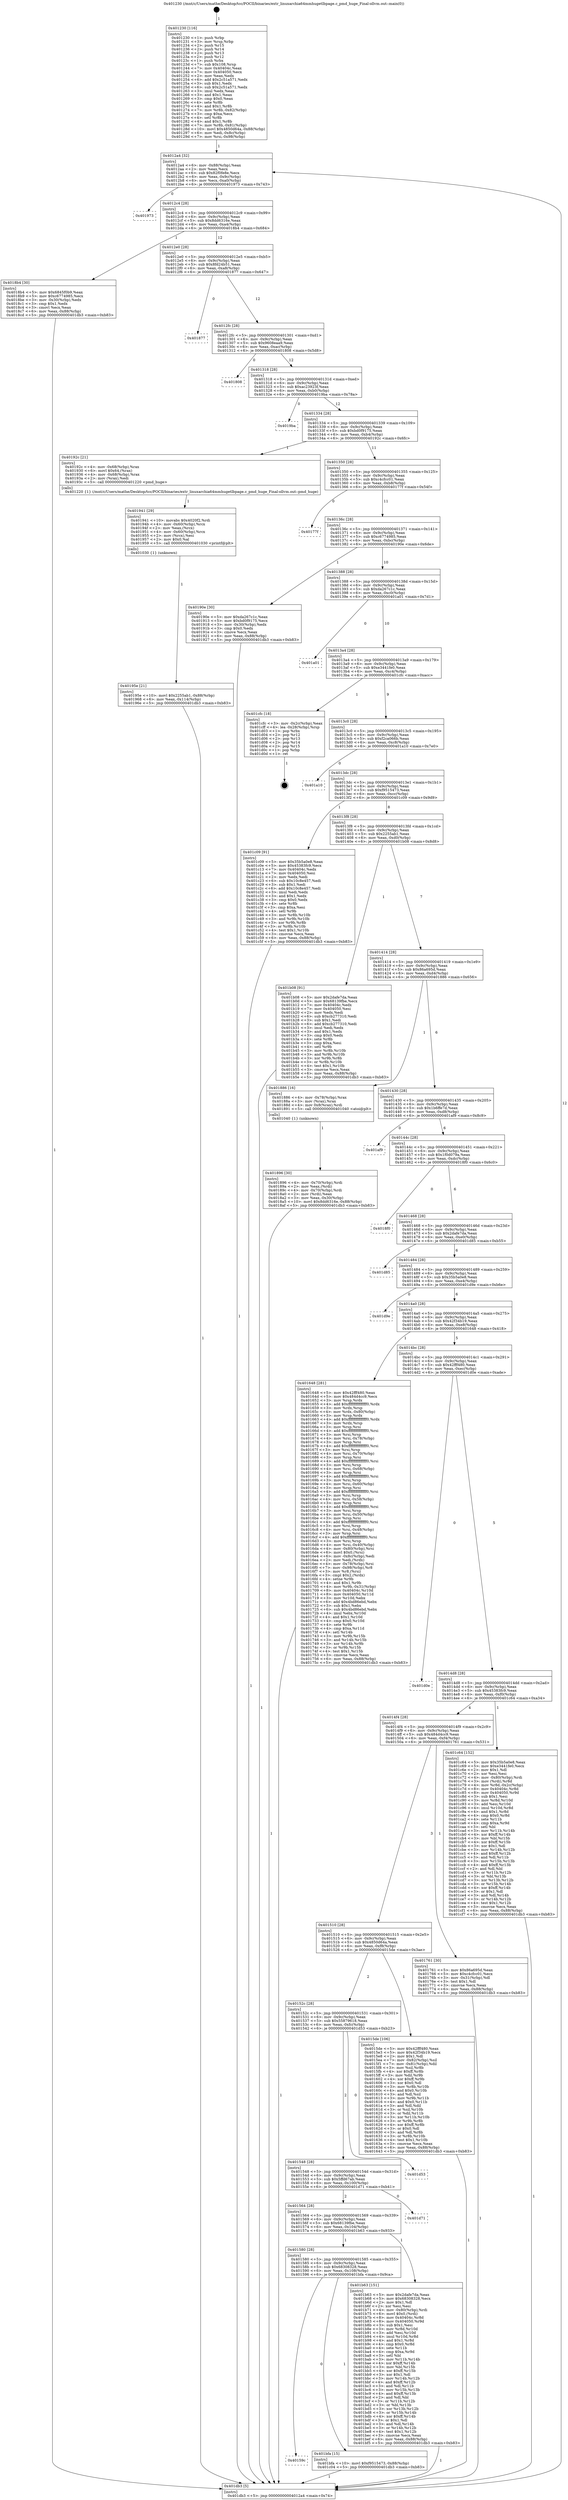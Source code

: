 digraph "0x401230" {
  label = "0x401230 (/mnt/c/Users/mathe/Desktop/tcc/POCII/binaries/extr_linuxarchia64mmhugetlbpage.c_pmd_huge_Final-ollvm.out::main(0))"
  labelloc = "t"
  node[shape=record]

  Entry [label="",width=0.3,height=0.3,shape=circle,fillcolor=black,style=filled]
  "0x4012a4" [label="{
     0x4012a4 [32]\l
     | [instrs]\l
     &nbsp;&nbsp;0x4012a4 \<+6\>: mov -0x88(%rbp),%eax\l
     &nbsp;&nbsp;0x4012aa \<+2\>: mov %eax,%ecx\l
     &nbsp;&nbsp;0x4012ac \<+6\>: sub $0x82f0fe8e,%ecx\l
     &nbsp;&nbsp;0x4012b2 \<+6\>: mov %eax,-0x9c(%rbp)\l
     &nbsp;&nbsp;0x4012b8 \<+6\>: mov %ecx,-0xa0(%rbp)\l
     &nbsp;&nbsp;0x4012be \<+6\>: je 0000000000401973 \<main+0x743\>\l
  }"]
  "0x401973" [label="{
     0x401973\l
  }", style=dashed]
  "0x4012c4" [label="{
     0x4012c4 [28]\l
     | [instrs]\l
     &nbsp;&nbsp;0x4012c4 \<+5\>: jmp 00000000004012c9 \<main+0x99\>\l
     &nbsp;&nbsp;0x4012c9 \<+6\>: mov -0x9c(%rbp),%eax\l
     &nbsp;&nbsp;0x4012cf \<+5\>: sub $0x8dd6316e,%eax\l
     &nbsp;&nbsp;0x4012d4 \<+6\>: mov %eax,-0xa4(%rbp)\l
     &nbsp;&nbsp;0x4012da \<+6\>: je 00000000004018b4 \<main+0x684\>\l
  }"]
  Exit [label="",width=0.3,height=0.3,shape=circle,fillcolor=black,style=filled,peripheries=2]
  "0x4018b4" [label="{
     0x4018b4 [30]\l
     | [instrs]\l
     &nbsp;&nbsp;0x4018b4 \<+5\>: mov $0x6845f0b9,%eax\l
     &nbsp;&nbsp;0x4018b9 \<+5\>: mov $0xc6774985,%ecx\l
     &nbsp;&nbsp;0x4018be \<+3\>: mov -0x30(%rbp),%edx\l
     &nbsp;&nbsp;0x4018c1 \<+3\>: cmp $0x1,%edx\l
     &nbsp;&nbsp;0x4018c4 \<+3\>: cmovl %ecx,%eax\l
     &nbsp;&nbsp;0x4018c7 \<+6\>: mov %eax,-0x88(%rbp)\l
     &nbsp;&nbsp;0x4018cd \<+5\>: jmp 0000000000401db3 \<main+0xb83\>\l
  }"]
  "0x4012e0" [label="{
     0x4012e0 [28]\l
     | [instrs]\l
     &nbsp;&nbsp;0x4012e0 \<+5\>: jmp 00000000004012e5 \<main+0xb5\>\l
     &nbsp;&nbsp;0x4012e5 \<+6\>: mov -0x9c(%rbp),%eax\l
     &nbsp;&nbsp;0x4012eb \<+5\>: sub $0x8fd24b51,%eax\l
     &nbsp;&nbsp;0x4012f0 \<+6\>: mov %eax,-0xa8(%rbp)\l
     &nbsp;&nbsp;0x4012f6 \<+6\>: je 0000000000401877 \<main+0x647\>\l
  }"]
  "0x40159c" [label="{
     0x40159c\l
  }", style=dashed]
  "0x401877" [label="{
     0x401877\l
  }", style=dashed]
  "0x4012fc" [label="{
     0x4012fc [28]\l
     | [instrs]\l
     &nbsp;&nbsp;0x4012fc \<+5\>: jmp 0000000000401301 \<main+0xd1\>\l
     &nbsp;&nbsp;0x401301 \<+6\>: mov -0x9c(%rbp),%eax\l
     &nbsp;&nbsp;0x401307 \<+5\>: sub $0x9608eaa9,%eax\l
     &nbsp;&nbsp;0x40130c \<+6\>: mov %eax,-0xac(%rbp)\l
     &nbsp;&nbsp;0x401312 \<+6\>: je 0000000000401808 \<main+0x5d8\>\l
  }"]
  "0x401bfa" [label="{
     0x401bfa [15]\l
     | [instrs]\l
     &nbsp;&nbsp;0x401bfa \<+10\>: movl $0xf9515473,-0x88(%rbp)\l
     &nbsp;&nbsp;0x401c04 \<+5\>: jmp 0000000000401db3 \<main+0xb83\>\l
  }"]
  "0x401808" [label="{
     0x401808\l
  }", style=dashed]
  "0x401318" [label="{
     0x401318 [28]\l
     | [instrs]\l
     &nbsp;&nbsp;0x401318 \<+5\>: jmp 000000000040131d \<main+0xed\>\l
     &nbsp;&nbsp;0x40131d \<+6\>: mov -0x9c(%rbp),%eax\l
     &nbsp;&nbsp;0x401323 \<+5\>: sub $0xac23923f,%eax\l
     &nbsp;&nbsp;0x401328 \<+6\>: mov %eax,-0xb0(%rbp)\l
     &nbsp;&nbsp;0x40132e \<+6\>: je 00000000004019ba \<main+0x78a\>\l
  }"]
  "0x401580" [label="{
     0x401580 [28]\l
     | [instrs]\l
     &nbsp;&nbsp;0x401580 \<+5\>: jmp 0000000000401585 \<main+0x355\>\l
     &nbsp;&nbsp;0x401585 \<+6\>: mov -0x9c(%rbp),%eax\l
     &nbsp;&nbsp;0x40158b \<+5\>: sub $0x68308328,%eax\l
     &nbsp;&nbsp;0x401590 \<+6\>: mov %eax,-0x108(%rbp)\l
     &nbsp;&nbsp;0x401596 \<+6\>: je 0000000000401bfa \<main+0x9ca\>\l
  }"]
  "0x4019ba" [label="{
     0x4019ba\l
  }", style=dashed]
  "0x401334" [label="{
     0x401334 [28]\l
     | [instrs]\l
     &nbsp;&nbsp;0x401334 \<+5\>: jmp 0000000000401339 \<main+0x109\>\l
     &nbsp;&nbsp;0x401339 \<+6\>: mov -0x9c(%rbp),%eax\l
     &nbsp;&nbsp;0x40133f \<+5\>: sub $0xbd0f9175,%eax\l
     &nbsp;&nbsp;0x401344 \<+6\>: mov %eax,-0xb4(%rbp)\l
     &nbsp;&nbsp;0x40134a \<+6\>: je 000000000040192c \<main+0x6fc\>\l
  }"]
  "0x401b63" [label="{
     0x401b63 [151]\l
     | [instrs]\l
     &nbsp;&nbsp;0x401b63 \<+5\>: mov $0x2dafe7da,%eax\l
     &nbsp;&nbsp;0x401b68 \<+5\>: mov $0x68308328,%ecx\l
     &nbsp;&nbsp;0x401b6d \<+2\>: mov $0x1,%dl\l
     &nbsp;&nbsp;0x401b6f \<+2\>: xor %esi,%esi\l
     &nbsp;&nbsp;0x401b71 \<+4\>: mov -0x80(%rbp),%rdi\l
     &nbsp;&nbsp;0x401b75 \<+6\>: movl $0x0,(%rdi)\l
     &nbsp;&nbsp;0x401b7b \<+8\>: mov 0x40404c,%r8d\l
     &nbsp;&nbsp;0x401b83 \<+8\>: mov 0x404050,%r9d\l
     &nbsp;&nbsp;0x401b8b \<+3\>: sub $0x1,%esi\l
     &nbsp;&nbsp;0x401b8e \<+3\>: mov %r8d,%r10d\l
     &nbsp;&nbsp;0x401b91 \<+3\>: add %esi,%r10d\l
     &nbsp;&nbsp;0x401b94 \<+4\>: imul %r10d,%r8d\l
     &nbsp;&nbsp;0x401b98 \<+4\>: and $0x1,%r8d\l
     &nbsp;&nbsp;0x401b9c \<+4\>: cmp $0x0,%r8d\l
     &nbsp;&nbsp;0x401ba0 \<+4\>: sete %r11b\l
     &nbsp;&nbsp;0x401ba4 \<+4\>: cmp $0xa,%r9d\l
     &nbsp;&nbsp;0x401ba8 \<+3\>: setl %bl\l
     &nbsp;&nbsp;0x401bab \<+3\>: mov %r11b,%r14b\l
     &nbsp;&nbsp;0x401bae \<+4\>: xor $0xff,%r14b\l
     &nbsp;&nbsp;0x401bb2 \<+3\>: mov %bl,%r15b\l
     &nbsp;&nbsp;0x401bb5 \<+4\>: xor $0xff,%r15b\l
     &nbsp;&nbsp;0x401bb9 \<+3\>: xor $0x1,%dl\l
     &nbsp;&nbsp;0x401bbc \<+3\>: mov %r14b,%r12b\l
     &nbsp;&nbsp;0x401bbf \<+4\>: and $0xff,%r12b\l
     &nbsp;&nbsp;0x401bc3 \<+3\>: and %dl,%r11b\l
     &nbsp;&nbsp;0x401bc6 \<+3\>: mov %r15b,%r13b\l
     &nbsp;&nbsp;0x401bc9 \<+4\>: and $0xff,%r13b\l
     &nbsp;&nbsp;0x401bcd \<+2\>: and %dl,%bl\l
     &nbsp;&nbsp;0x401bcf \<+3\>: or %r11b,%r12b\l
     &nbsp;&nbsp;0x401bd2 \<+3\>: or %bl,%r13b\l
     &nbsp;&nbsp;0x401bd5 \<+3\>: xor %r13b,%r12b\l
     &nbsp;&nbsp;0x401bd8 \<+3\>: or %r15b,%r14b\l
     &nbsp;&nbsp;0x401bdb \<+4\>: xor $0xff,%r14b\l
     &nbsp;&nbsp;0x401bdf \<+3\>: or $0x1,%dl\l
     &nbsp;&nbsp;0x401be2 \<+3\>: and %dl,%r14b\l
     &nbsp;&nbsp;0x401be5 \<+3\>: or %r14b,%r12b\l
     &nbsp;&nbsp;0x401be8 \<+4\>: test $0x1,%r12b\l
     &nbsp;&nbsp;0x401bec \<+3\>: cmovne %ecx,%eax\l
     &nbsp;&nbsp;0x401bef \<+6\>: mov %eax,-0x88(%rbp)\l
     &nbsp;&nbsp;0x401bf5 \<+5\>: jmp 0000000000401db3 \<main+0xb83\>\l
  }"]
  "0x40192c" [label="{
     0x40192c [21]\l
     | [instrs]\l
     &nbsp;&nbsp;0x40192c \<+4\>: mov -0x68(%rbp),%rax\l
     &nbsp;&nbsp;0x401930 \<+6\>: movl $0x64,(%rax)\l
     &nbsp;&nbsp;0x401936 \<+4\>: mov -0x68(%rbp),%rax\l
     &nbsp;&nbsp;0x40193a \<+2\>: mov (%rax),%edi\l
     &nbsp;&nbsp;0x40193c \<+5\>: call 0000000000401220 \<pmd_huge\>\l
     | [calls]\l
     &nbsp;&nbsp;0x401220 \{1\} (/mnt/c/Users/mathe/Desktop/tcc/POCII/binaries/extr_linuxarchia64mmhugetlbpage.c_pmd_huge_Final-ollvm.out::pmd_huge)\l
  }"]
  "0x401350" [label="{
     0x401350 [28]\l
     | [instrs]\l
     &nbsp;&nbsp;0x401350 \<+5\>: jmp 0000000000401355 \<main+0x125\>\l
     &nbsp;&nbsp;0x401355 \<+6\>: mov -0x9c(%rbp),%eax\l
     &nbsp;&nbsp;0x40135b \<+5\>: sub $0xc4cfcc01,%eax\l
     &nbsp;&nbsp;0x401360 \<+6\>: mov %eax,-0xb8(%rbp)\l
     &nbsp;&nbsp;0x401366 \<+6\>: je 000000000040177f \<main+0x54f\>\l
  }"]
  "0x401564" [label="{
     0x401564 [28]\l
     | [instrs]\l
     &nbsp;&nbsp;0x401564 \<+5\>: jmp 0000000000401569 \<main+0x339\>\l
     &nbsp;&nbsp;0x401569 \<+6\>: mov -0x9c(%rbp),%eax\l
     &nbsp;&nbsp;0x40156f \<+5\>: sub $0x68139fbe,%eax\l
     &nbsp;&nbsp;0x401574 \<+6\>: mov %eax,-0x104(%rbp)\l
     &nbsp;&nbsp;0x40157a \<+6\>: je 0000000000401b63 \<main+0x933\>\l
  }"]
  "0x40177f" [label="{
     0x40177f\l
  }", style=dashed]
  "0x40136c" [label="{
     0x40136c [28]\l
     | [instrs]\l
     &nbsp;&nbsp;0x40136c \<+5\>: jmp 0000000000401371 \<main+0x141\>\l
     &nbsp;&nbsp;0x401371 \<+6\>: mov -0x9c(%rbp),%eax\l
     &nbsp;&nbsp;0x401377 \<+5\>: sub $0xc6774985,%eax\l
     &nbsp;&nbsp;0x40137c \<+6\>: mov %eax,-0xbc(%rbp)\l
     &nbsp;&nbsp;0x401382 \<+6\>: je 000000000040190e \<main+0x6de\>\l
  }"]
  "0x401d71" [label="{
     0x401d71\l
  }", style=dashed]
  "0x40190e" [label="{
     0x40190e [30]\l
     | [instrs]\l
     &nbsp;&nbsp;0x40190e \<+5\>: mov $0xda267c1c,%eax\l
     &nbsp;&nbsp;0x401913 \<+5\>: mov $0xbd0f9175,%ecx\l
     &nbsp;&nbsp;0x401918 \<+3\>: mov -0x30(%rbp),%edx\l
     &nbsp;&nbsp;0x40191b \<+3\>: cmp $0x0,%edx\l
     &nbsp;&nbsp;0x40191e \<+3\>: cmove %ecx,%eax\l
     &nbsp;&nbsp;0x401921 \<+6\>: mov %eax,-0x88(%rbp)\l
     &nbsp;&nbsp;0x401927 \<+5\>: jmp 0000000000401db3 \<main+0xb83\>\l
  }"]
  "0x401388" [label="{
     0x401388 [28]\l
     | [instrs]\l
     &nbsp;&nbsp;0x401388 \<+5\>: jmp 000000000040138d \<main+0x15d\>\l
     &nbsp;&nbsp;0x40138d \<+6\>: mov -0x9c(%rbp),%eax\l
     &nbsp;&nbsp;0x401393 \<+5\>: sub $0xda267c1c,%eax\l
     &nbsp;&nbsp;0x401398 \<+6\>: mov %eax,-0xc0(%rbp)\l
     &nbsp;&nbsp;0x40139e \<+6\>: je 0000000000401a01 \<main+0x7d1\>\l
  }"]
  "0x401548" [label="{
     0x401548 [28]\l
     | [instrs]\l
     &nbsp;&nbsp;0x401548 \<+5\>: jmp 000000000040154d \<main+0x31d\>\l
     &nbsp;&nbsp;0x40154d \<+6\>: mov -0x9c(%rbp),%eax\l
     &nbsp;&nbsp;0x401553 \<+5\>: sub $0x5ffd67ab,%eax\l
     &nbsp;&nbsp;0x401558 \<+6\>: mov %eax,-0x100(%rbp)\l
     &nbsp;&nbsp;0x40155e \<+6\>: je 0000000000401d71 \<main+0xb41\>\l
  }"]
  "0x401a01" [label="{
     0x401a01\l
  }", style=dashed]
  "0x4013a4" [label="{
     0x4013a4 [28]\l
     | [instrs]\l
     &nbsp;&nbsp;0x4013a4 \<+5\>: jmp 00000000004013a9 \<main+0x179\>\l
     &nbsp;&nbsp;0x4013a9 \<+6\>: mov -0x9c(%rbp),%eax\l
     &nbsp;&nbsp;0x4013af \<+5\>: sub $0xe3441fe0,%eax\l
     &nbsp;&nbsp;0x4013b4 \<+6\>: mov %eax,-0xc4(%rbp)\l
     &nbsp;&nbsp;0x4013ba \<+6\>: je 0000000000401cfc \<main+0xacc\>\l
  }"]
  "0x401d53" [label="{
     0x401d53\l
  }", style=dashed]
  "0x401cfc" [label="{
     0x401cfc [18]\l
     | [instrs]\l
     &nbsp;&nbsp;0x401cfc \<+3\>: mov -0x2c(%rbp),%eax\l
     &nbsp;&nbsp;0x401cff \<+4\>: lea -0x28(%rbp),%rsp\l
     &nbsp;&nbsp;0x401d03 \<+1\>: pop %rbx\l
     &nbsp;&nbsp;0x401d04 \<+2\>: pop %r12\l
     &nbsp;&nbsp;0x401d06 \<+2\>: pop %r13\l
     &nbsp;&nbsp;0x401d08 \<+2\>: pop %r14\l
     &nbsp;&nbsp;0x401d0a \<+2\>: pop %r15\l
     &nbsp;&nbsp;0x401d0c \<+1\>: pop %rbp\l
     &nbsp;&nbsp;0x401d0d \<+1\>: ret\l
  }"]
  "0x4013c0" [label="{
     0x4013c0 [28]\l
     | [instrs]\l
     &nbsp;&nbsp;0x4013c0 \<+5\>: jmp 00000000004013c5 \<main+0x195\>\l
     &nbsp;&nbsp;0x4013c5 \<+6\>: mov -0x9c(%rbp),%eax\l
     &nbsp;&nbsp;0x4013cb \<+5\>: sub $0xf2ca066b,%eax\l
     &nbsp;&nbsp;0x4013d0 \<+6\>: mov %eax,-0xc8(%rbp)\l
     &nbsp;&nbsp;0x4013d6 \<+6\>: je 0000000000401a10 \<main+0x7e0\>\l
  }"]
  "0x40195e" [label="{
     0x40195e [21]\l
     | [instrs]\l
     &nbsp;&nbsp;0x40195e \<+10\>: movl $0x2255ab1,-0x88(%rbp)\l
     &nbsp;&nbsp;0x401968 \<+6\>: mov %eax,-0x114(%rbp)\l
     &nbsp;&nbsp;0x40196e \<+5\>: jmp 0000000000401db3 \<main+0xb83\>\l
  }"]
  "0x401a10" [label="{
     0x401a10\l
  }", style=dashed]
  "0x4013dc" [label="{
     0x4013dc [28]\l
     | [instrs]\l
     &nbsp;&nbsp;0x4013dc \<+5\>: jmp 00000000004013e1 \<main+0x1b1\>\l
     &nbsp;&nbsp;0x4013e1 \<+6\>: mov -0x9c(%rbp),%eax\l
     &nbsp;&nbsp;0x4013e7 \<+5\>: sub $0xf9515473,%eax\l
     &nbsp;&nbsp;0x4013ec \<+6\>: mov %eax,-0xcc(%rbp)\l
     &nbsp;&nbsp;0x4013f2 \<+6\>: je 0000000000401c09 \<main+0x9d9\>\l
  }"]
  "0x401941" [label="{
     0x401941 [29]\l
     | [instrs]\l
     &nbsp;&nbsp;0x401941 \<+10\>: movabs $0x4020f2,%rdi\l
     &nbsp;&nbsp;0x40194b \<+4\>: mov -0x60(%rbp),%rcx\l
     &nbsp;&nbsp;0x40194f \<+2\>: mov %eax,(%rcx)\l
     &nbsp;&nbsp;0x401951 \<+4\>: mov -0x60(%rbp),%rcx\l
     &nbsp;&nbsp;0x401955 \<+2\>: mov (%rcx),%esi\l
     &nbsp;&nbsp;0x401957 \<+2\>: mov $0x0,%al\l
     &nbsp;&nbsp;0x401959 \<+5\>: call 0000000000401030 \<printf@plt\>\l
     | [calls]\l
     &nbsp;&nbsp;0x401030 \{1\} (unknown)\l
  }"]
  "0x401c09" [label="{
     0x401c09 [91]\l
     | [instrs]\l
     &nbsp;&nbsp;0x401c09 \<+5\>: mov $0x35b5a0e8,%eax\l
     &nbsp;&nbsp;0x401c0e \<+5\>: mov $0x45383fc9,%ecx\l
     &nbsp;&nbsp;0x401c13 \<+7\>: mov 0x40404c,%edx\l
     &nbsp;&nbsp;0x401c1a \<+7\>: mov 0x404050,%esi\l
     &nbsp;&nbsp;0x401c21 \<+2\>: mov %edx,%edi\l
     &nbsp;&nbsp;0x401c23 \<+6\>: sub $0x10c8e457,%edi\l
     &nbsp;&nbsp;0x401c29 \<+3\>: sub $0x1,%edi\l
     &nbsp;&nbsp;0x401c2c \<+6\>: add $0x10c8e457,%edi\l
     &nbsp;&nbsp;0x401c32 \<+3\>: imul %edi,%edx\l
     &nbsp;&nbsp;0x401c35 \<+3\>: and $0x1,%edx\l
     &nbsp;&nbsp;0x401c38 \<+3\>: cmp $0x0,%edx\l
     &nbsp;&nbsp;0x401c3b \<+4\>: sete %r8b\l
     &nbsp;&nbsp;0x401c3f \<+3\>: cmp $0xa,%esi\l
     &nbsp;&nbsp;0x401c42 \<+4\>: setl %r9b\l
     &nbsp;&nbsp;0x401c46 \<+3\>: mov %r8b,%r10b\l
     &nbsp;&nbsp;0x401c49 \<+3\>: and %r9b,%r10b\l
     &nbsp;&nbsp;0x401c4c \<+3\>: xor %r9b,%r8b\l
     &nbsp;&nbsp;0x401c4f \<+3\>: or %r8b,%r10b\l
     &nbsp;&nbsp;0x401c52 \<+4\>: test $0x1,%r10b\l
     &nbsp;&nbsp;0x401c56 \<+3\>: cmovne %ecx,%eax\l
     &nbsp;&nbsp;0x401c59 \<+6\>: mov %eax,-0x88(%rbp)\l
     &nbsp;&nbsp;0x401c5f \<+5\>: jmp 0000000000401db3 \<main+0xb83\>\l
  }"]
  "0x4013f8" [label="{
     0x4013f8 [28]\l
     | [instrs]\l
     &nbsp;&nbsp;0x4013f8 \<+5\>: jmp 00000000004013fd \<main+0x1cd\>\l
     &nbsp;&nbsp;0x4013fd \<+6\>: mov -0x9c(%rbp),%eax\l
     &nbsp;&nbsp;0x401403 \<+5\>: sub $0x2255ab1,%eax\l
     &nbsp;&nbsp;0x401408 \<+6\>: mov %eax,-0xd0(%rbp)\l
     &nbsp;&nbsp;0x40140e \<+6\>: je 0000000000401b08 \<main+0x8d8\>\l
  }"]
  "0x401896" [label="{
     0x401896 [30]\l
     | [instrs]\l
     &nbsp;&nbsp;0x401896 \<+4\>: mov -0x70(%rbp),%rdi\l
     &nbsp;&nbsp;0x40189a \<+2\>: mov %eax,(%rdi)\l
     &nbsp;&nbsp;0x40189c \<+4\>: mov -0x70(%rbp),%rdi\l
     &nbsp;&nbsp;0x4018a0 \<+2\>: mov (%rdi),%eax\l
     &nbsp;&nbsp;0x4018a2 \<+3\>: mov %eax,-0x30(%rbp)\l
     &nbsp;&nbsp;0x4018a5 \<+10\>: movl $0x8dd6316e,-0x88(%rbp)\l
     &nbsp;&nbsp;0x4018af \<+5\>: jmp 0000000000401db3 \<main+0xb83\>\l
  }"]
  "0x401b08" [label="{
     0x401b08 [91]\l
     | [instrs]\l
     &nbsp;&nbsp;0x401b08 \<+5\>: mov $0x2dafe7da,%eax\l
     &nbsp;&nbsp;0x401b0d \<+5\>: mov $0x68139fbe,%ecx\l
     &nbsp;&nbsp;0x401b12 \<+7\>: mov 0x40404c,%edx\l
     &nbsp;&nbsp;0x401b19 \<+7\>: mov 0x404050,%esi\l
     &nbsp;&nbsp;0x401b20 \<+2\>: mov %edx,%edi\l
     &nbsp;&nbsp;0x401b22 \<+6\>: sub $0xcb277310,%edi\l
     &nbsp;&nbsp;0x401b28 \<+3\>: sub $0x1,%edi\l
     &nbsp;&nbsp;0x401b2b \<+6\>: add $0xcb277310,%edi\l
     &nbsp;&nbsp;0x401b31 \<+3\>: imul %edi,%edx\l
     &nbsp;&nbsp;0x401b34 \<+3\>: and $0x1,%edx\l
     &nbsp;&nbsp;0x401b37 \<+3\>: cmp $0x0,%edx\l
     &nbsp;&nbsp;0x401b3a \<+4\>: sete %r8b\l
     &nbsp;&nbsp;0x401b3e \<+3\>: cmp $0xa,%esi\l
     &nbsp;&nbsp;0x401b41 \<+4\>: setl %r9b\l
     &nbsp;&nbsp;0x401b45 \<+3\>: mov %r8b,%r10b\l
     &nbsp;&nbsp;0x401b48 \<+3\>: and %r9b,%r10b\l
     &nbsp;&nbsp;0x401b4b \<+3\>: xor %r9b,%r8b\l
     &nbsp;&nbsp;0x401b4e \<+3\>: or %r8b,%r10b\l
     &nbsp;&nbsp;0x401b51 \<+4\>: test $0x1,%r10b\l
     &nbsp;&nbsp;0x401b55 \<+3\>: cmovne %ecx,%eax\l
     &nbsp;&nbsp;0x401b58 \<+6\>: mov %eax,-0x88(%rbp)\l
     &nbsp;&nbsp;0x401b5e \<+5\>: jmp 0000000000401db3 \<main+0xb83\>\l
  }"]
  "0x401414" [label="{
     0x401414 [28]\l
     | [instrs]\l
     &nbsp;&nbsp;0x401414 \<+5\>: jmp 0000000000401419 \<main+0x1e9\>\l
     &nbsp;&nbsp;0x401419 \<+6\>: mov -0x9c(%rbp),%eax\l
     &nbsp;&nbsp;0x40141f \<+5\>: sub $0x86a695d,%eax\l
     &nbsp;&nbsp;0x401424 \<+6\>: mov %eax,-0xd4(%rbp)\l
     &nbsp;&nbsp;0x40142a \<+6\>: je 0000000000401886 \<main+0x656\>\l
  }"]
  "0x401230" [label="{
     0x401230 [116]\l
     | [instrs]\l
     &nbsp;&nbsp;0x401230 \<+1\>: push %rbp\l
     &nbsp;&nbsp;0x401231 \<+3\>: mov %rsp,%rbp\l
     &nbsp;&nbsp;0x401234 \<+2\>: push %r15\l
     &nbsp;&nbsp;0x401236 \<+2\>: push %r14\l
     &nbsp;&nbsp;0x401238 \<+2\>: push %r13\l
     &nbsp;&nbsp;0x40123a \<+2\>: push %r12\l
     &nbsp;&nbsp;0x40123c \<+1\>: push %rbx\l
     &nbsp;&nbsp;0x40123d \<+7\>: sub $0x108,%rsp\l
     &nbsp;&nbsp;0x401244 \<+7\>: mov 0x40404c,%eax\l
     &nbsp;&nbsp;0x40124b \<+7\>: mov 0x404050,%ecx\l
     &nbsp;&nbsp;0x401252 \<+2\>: mov %eax,%edx\l
     &nbsp;&nbsp;0x401254 \<+6\>: add $0x2c51a571,%edx\l
     &nbsp;&nbsp;0x40125a \<+3\>: sub $0x1,%edx\l
     &nbsp;&nbsp;0x40125d \<+6\>: sub $0x2c51a571,%edx\l
     &nbsp;&nbsp;0x401263 \<+3\>: imul %edx,%eax\l
     &nbsp;&nbsp;0x401266 \<+3\>: and $0x1,%eax\l
     &nbsp;&nbsp;0x401269 \<+3\>: cmp $0x0,%eax\l
     &nbsp;&nbsp;0x40126c \<+4\>: sete %r8b\l
     &nbsp;&nbsp;0x401270 \<+4\>: and $0x1,%r8b\l
     &nbsp;&nbsp;0x401274 \<+7\>: mov %r8b,-0x82(%rbp)\l
     &nbsp;&nbsp;0x40127b \<+3\>: cmp $0xa,%ecx\l
     &nbsp;&nbsp;0x40127e \<+4\>: setl %r8b\l
     &nbsp;&nbsp;0x401282 \<+4\>: and $0x1,%r8b\l
     &nbsp;&nbsp;0x401286 \<+7\>: mov %r8b,-0x81(%rbp)\l
     &nbsp;&nbsp;0x40128d \<+10\>: movl $0x4850d64a,-0x88(%rbp)\l
     &nbsp;&nbsp;0x401297 \<+6\>: mov %edi,-0x8c(%rbp)\l
     &nbsp;&nbsp;0x40129d \<+7\>: mov %rsi,-0x98(%rbp)\l
  }"]
  "0x401886" [label="{
     0x401886 [16]\l
     | [instrs]\l
     &nbsp;&nbsp;0x401886 \<+4\>: mov -0x78(%rbp),%rax\l
     &nbsp;&nbsp;0x40188a \<+3\>: mov (%rax),%rax\l
     &nbsp;&nbsp;0x40188d \<+4\>: mov 0x8(%rax),%rdi\l
     &nbsp;&nbsp;0x401891 \<+5\>: call 0000000000401040 \<atoi@plt\>\l
     | [calls]\l
     &nbsp;&nbsp;0x401040 \{1\} (unknown)\l
  }"]
  "0x401430" [label="{
     0x401430 [28]\l
     | [instrs]\l
     &nbsp;&nbsp;0x401430 \<+5\>: jmp 0000000000401435 \<main+0x205\>\l
     &nbsp;&nbsp;0x401435 \<+6\>: mov -0x9c(%rbp),%eax\l
     &nbsp;&nbsp;0x40143b \<+5\>: sub $0x1b6ffe7d,%eax\l
     &nbsp;&nbsp;0x401440 \<+6\>: mov %eax,-0xd8(%rbp)\l
     &nbsp;&nbsp;0x401446 \<+6\>: je 0000000000401af9 \<main+0x8c9\>\l
  }"]
  "0x401db3" [label="{
     0x401db3 [5]\l
     | [instrs]\l
     &nbsp;&nbsp;0x401db3 \<+5\>: jmp 00000000004012a4 \<main+0x74\>\l
  }"]
  "0x401af9" [label="{
     0x401af9\l
  }", style=dashed]
  "0x40144c" [label="{
     0x40144c [28]\l
     | [instrs]\l
     &nbsp;&nbsp;0x40144c \<+5\>: jmp 0000000000401451 \<main+0x221\>\l
     &nbsp;&nbsp;0x401451 \<+6\>: mov -0x9c(%rbp),%eax\l
     &nbsp;&nbsp;0x401457 \<+5\>: sub $0x1f0d079a,%eax\l
     &nbsp;&nbsp;0x40145c \<+6\>: mov %eax,-0xdc(%rbp)\l
     &nbsp;&nbsp;0x401462 \<+6\>: je 00000000004018f0 \<main+0x6c0\>\l
  }"]
  "0x40152c" [label="{
     0x40152c [28]\l
     | [instrs]\l
     &nbsp;&nbsp;0x40152c \<+5\>: jmp 0000000000401531 \<main+0x301\>\l
     &nbsp;&nbsp;0x401531 \<+6\>: mov -0x9c(%rbp),%eax\l
     &nbsp;&nbsp;0x401537 \<+5\>: sub $0x55879618,%eax\l
     &nbsp;&nbsp;0x40153c \<+6\>: mov %eax,-0xfc(%rbp)\l
     &nbsp;&nbsp;0x401542 \<+6\>: je 0000000000401d53 \<main+0xb23\>\l
  }"]
  "0x4018f0" [label="{
     0x4018f0\l
  }", style=dashed]
  "0x401468" [label="{
     0x401468 [28]\l
     | [instrs]\l
     &nbsp;&nbsp;0x401468 \<+5\>: jmp 000000000040146d \<main+0x23d\>\l
     &nbsp;&nbsp;0x40146d \<+6\>: mov -0x9c(%rbp),%eax\l
     &nbsp;&nbsp;0x401473 \<+5\>: sub $0x2dafe7da,%eax\l
     &nbsp;&nbsp;0x401478 \<+6\>: mov %eax,-0xe0(%rbp)\l
     &nbsp;&nbsp;0x40147e \<+6\>: je 0000000000401d85 \<main+0xb55\>\l
  }"]
  "0x4015de" [label="{
     0x4015de [106]\l
     | [instrs]\l
     &nbsp;&nbsp;0x4015de \<+5\>: mov $0x42fff480,%eax\l
     &nbsp;&nbsp;0x4015e3 \<+5\>: mov $0x42f34b19,%ecx\l
     &nbsp;&nbsp;0x4015e8 \<+2\>: mov $0x1,%dl\l
     &nbsp;&nbsp;0x4015ea \<+7\>: mov -0x82(%rbp),%sil\l
     &nbsp;&nbsp;0x4015f1 \<+7\>: mov -0x81(%rbp),%dil\l
     &nbsp;&nbsp;0x4015f8 \<+3\>: mov %sil,%r8b\l
     &nbsp;&nbsp;0x4015fb \<+4\>: xor $0xff,%r8b\l
     &nbsp;&nbsp;0x4015ff \<+3\>: mov %dil,%r9b\l
     &nbsp;&nbsp;0x401602 \<+4\>: xor $0xff,%r9b\l
     &nbsp;&nbsp;0x401606 \<+3\>: xor $0x0,%dl\l
     &nbsp;&nbsp;0x401609 \<+3\>: mov %r8b,%r10b\l
     &nbsp;&nbsp;0x40160c \<+4\>: and $0x0,%r10b\l
     &nbsp;&nbsp;0x401610 \<+3\>: and %dl,%sil\l
     &nbsp;&nbsp;0x401613 \<+3\>: mov %r9b,%r11b\l
     &nbsp;&nbsp;0x401616 \<+4\>: and $0x0,%r11b\l
     &nbsp;&nbsp;0x40161a \<+3\>: and %dl,%dil\l
     &nbsp;&nbsp;0x40161d \<+3\>: or %sil,%r10b\l
     &nbsp;&nbsp;0x401620 \<+3\>: or %dil,%r11b\l
     &nbsp;&nbsp;0x401623 \<+3\>: xor %r11b,%r10b\l
     &nbsp;&nbsp;0x401626 \<+3\>: or %r9b,%r8b\l
     &nbsp;&nbsp;0x401629 \<+4\>: xor $0xff,%r8b\l
     &nbsp;&nbsp;0x40162d \<+3\>: or $0x0,%dl\l
     &nbsp;&nbsp;0x401630 \<+3\>: and %dl,%r8b\l
     &nbsp;&nbsp;0x401633 \<+3\>: or %r8b,%r10b\l
     &nbsp;&nbsp;0x401636 \<+4\>: test $0x1,%r10b\l
     &nbsp;&nbsp;0x40163a \<+3\>: cmovne %ecx,%eax\l
     &nbsp;&nbsp;0x40163d \<+6\>: mov %eax,-0x88(%rbp)\l
     &nbsp;&nbsp;0x401643 \<+5\>: jmp 0000000000401db3 \<main+0xb83\>\l
  }"]
  "0x401d85" [label="{
     0x401d85\l
  }", style=dashed]
  "0x401484" [label="{
     0x401484 [28]\l
     | [instrs]\l
     &nbsp;&nbsp;0x401484 \<+5\>: jmp 0000000000401489 \<main+0x259\>\l
     &nbsp;&nbsp;0x401489 \<+6\>: mov -0x9c(%rbp),%eax\l
     &nbsp;&nbsp;0x40148f \<+5\>: sub $0x35b5a0e8,%eax\l
     &nbsp;&nbsp;0x401494 \<+6\>: mov %eax,-0xe4(%rbp)\l
     &nbsp;&nbsp;0x40149a \<+6\>: je 0000000000401d9e \<main+0xb6e\>\l
  }"]
  "0x401510" [label="{
     0x401510 [28]\l
     | [instrs]\l
     &nbsp;&nbsp;0x401510 \<+5\>: jmp 0000000000401515 \<main+0x2e5\>\l
     &nbsp;&nbsp;0x401515 \<+6\>: mov -0x9c(%rbp),%eax\l
     &nbsp;&nbsp;0x40151b \<+5\>: sub $0x4850d64a,%eax\l
     &nbsp;&nbsp;0x401520 \<+6\>: mov %eax,-0xf8(%rbp)\l
     &nbsp;&nbsp;0x401526 \<+6\>: je 00000000004015de \<main+0x3ae\>\l
  }"]
  "0x401d9e" [label="{
     0x401d9e\l
  }", style=dashed]
  "0x4014a0" [label="{
     0x4014a0 [28]\l
     | [instrs]\l
     &nbsp;&nbsp;0x4014a0 \<+5\>: jmp 00000000004014a5 \<main+0x275\>\l
     &nbsp;&nbsp;0x4014a5 \<+6\>: mov -0x9c(%rbp),%eax\l
     &nbsp;&nbsp;0x4014ab \<+5\>: sub $0x42f34b19,%eax\l
     &nbsp;&nbsp;0x4014b0 \<+6\>: mov %eax,-0xe8(%rbp)\l
     &nbsp;&nbsp;0x4014b6 \<+6\>: je 0000000000401648 \<main+0x418\>\l
  }"]
  "0x401761" [label="{
     0x401761 [30]\l
     | [instrs]\l
     &nbsp;&nbsp;0x401761 \<+5\>: mov $0x86a695d,%eax\l
     &nbsp;&nbsp;0x401766 \<+5\>: mov $0xc4cfcc01,%ecx\l
     &nbsp;&nbsp;0x40176b \<+3\>: mov -0x31(%rbp),%dl\l
     &nbsp;&nbsp;0x40176e \<+3\>: test $0x1,%dl\l
     &nbsp;&nbsp;0x401771 \<+3\>: cmovne %ecx,%eax\l
     &nbsp;&nbsp;0x401774 \<+6\>: mov %eax,-0x88(%rbp)\l
     &nbsp;&nbsp;0x40177a \<+5\>: jmp 0000000000401db3 \<main+0xb83\>\l
  }"]
  "0x401648" [label="{
     0x401648 [281]\l
     | [instrs]\l
     &nbsp;&nbsp;0x401648 \<+5\>: mov $0x42fff480,%eax\l
     &nbsp;&nbsp;0x40164d \<+5\>: mov $0x484d4cc9,%ecx\l
     &nbsp;&nbsp;0x401652 \<+3\>: mov %rsp,%rdx\l
     &nbsp;&nbsp;0x401655 \<+4\>: add $0xfffffffffffffff0,%rdx\l
     &nbsp;&nbsp;0x401659 \<+3\>: mov %rdx,%rsp\l
     &nbsp;&nbsp;0x40165c \<+4\>: mov %rdx,-0x80(%rbp)\l
     &nbsp;&nbsp;0x401660 \<+3\>: mov %rsp,%rdx\l
     &nbsp;&nbsp;0x401663 \<+4\>: add $0xfffffffffffffff0,%rdx\l
     &nbsp;&nbsp;0x401667 \<+3\>: mov %rdx,%rsp\l
     &nbsp;&nbsp;0x40166a \<+3\>: mov %rsp,%rsi\l
     &nbsp;&nbsp;0x40166d \<+4\>: add $0xfffffffffffffff0,%rsi\l
     &nbsp;&nbsp;0x401671 \<+3\>: mov %rsi,%rsp\l
     &nbsp;&nbsp;0x401674 \<+4\>: mov %rsi,-0x78(%rbp)\l
     &nbsp;&nbsp;0x401678 \<+3\>: mov %rsp,%rsi\l
     &nbsp;&nbsp;0x40167b \<+4\>: add $0xfffffffffffffff0,%rsi\l
     &nbsp;&nbsp;0x40167f \<+3\>: mov %rsi,%rsp\l
     &nbsp;&nbsp;0x401682 \<+4\>: mov %rsi,-0x70(%rbp)\l
     &nbsp;&nbsp;0x401686 \<+3\>: mov %rsp,%rsi\l
     &nbsp;&nbsp;0x401689 \<+4\>: add $0xfffffffffffffff0,%rsi\l
     &nbsp;&nbsp;0x40168d \<+3\>: mov %rsi,%rsp\l
     &nbsp;&nbsp;0x401690 \<+4\>: mov %rsi,-0x68(%rbp)\l
     &nbsp;&nbsp;0x401694 \<+3\>: mov %rsp,%rsi\l
     &nbsp;&nbsp;0x401697 \<+4\>: add $0xfffffffffffffff0,%rsi\l
     &nbsp;&nbsp;0x40169b \<+3\>: mov %rsi,%rsp\l
     &nbsp;&nbsp;0x40169e \<+4\>: mov %rsi,-0x60(%rbp)\l
     &nbsp;&nbsp;0x4016a2 \<+3\>: mov %rsp,%rsi\l
     &nbsp;&nbsp;0x4016a5 \<+4\>: add $0xfffffffffffffff0,%rsi\l
     &nbsp;&nbsp;0x4016a9 \<+3\>: mov %rsi,%rsp\l
     &nbsp;&nbsp;0x4016ac \<+4\>: mov %rsi,-0x58(%rbp)\l
     &nbsp;&nbsp;0x4016b0 \<+3\>: mov %rsp,%rsi\l
     &nbsp;&nbsp;0x4016b3 \<+4\>: add $0xfffffffffffffff0,%rsi\l
     &nbsp;&nbsp;0x4016b7 \<+3\>: mov %rsi,%rsp\l
     &nbsp;&nbsp;0x4016ba \<+4\>: mov %rsi,-0x50(%rbp)\l
     &nbsp;&nbsp;0x4016be \<+3\>: mov %rsp,%rsi\l
     &nbsp;&nbsp;0x4016c1 \<+4\>: add $0xfffffffffffffff0,%rsi\l
     &nbsp;&nbsp;0x4016c5 \<+3\>: mov %rsi,%rsp\l
     &nbsp;&nbsp;0x4016c8 \<+4\>: mov %rsi,-0x48(%rbp)\l
     &nbsp;&nbsp;0x4016cc \<+3\>: mov %rsp,%rsi\l
     &nbsp;&nbsp;0x4016cf \<+4\>: add $0xfffffffffffffff0,%rsi\l
     &nbsp;&nbsp;0x4016d3 \<+3\>: mov %rsi,%rsp\l
     &nbsp;&nbsp;0x4016d6 \<+4\>: mov %rsi,-0x40(%rbp)\l
     &nbsp;&nbsp;0x4016da \<+4\>: mov -0x80(%rbp),%rsi\l
     &nbsp;&nbsp;0x4016de \<+6\>: movl $0x0,(%rsi)\l
     &nbsp;&nbsp;0x4016e4 \<+6\>: mov -0x8c(%rbp),%edi\l
     &nbsp;&nbsp;0x4016ea \<+2\>: mov %edi,(%rdx)\l
     &nbsp;&nbsp;0x4016ec \<+4\>: mov -0x78(%rbp),%rsi\l
     &nbsp;&nbsp;0x4016f0 \<+7\>: mov -0x98(%rbp),%r8\l
     &nbsp;&nbsp;0x4016f7 \<+3\>: mov %r8,(%rsi)\l
     &nbsp;&nbsp;0x4016fa \<+3\>: cmpl $0x2,(%rdx)\l
     &nbsp;&nbsp;0x4016fd \<+4\>: setne %r9b\l
     &nbsp;&nbsp;0x401701 \<+4\>: and $0x1,%r9b\l
     &nbsp;&nbsp;0x401705 \<+4\>: mov %r9b,-0x31(%rbp)\l
     &nbsp;&nbsp;0x401709 \<+8\>: mov 0x40404c,%r10d\l
     &nbsp;&nbsp;0x401711 \<+8\>: mov 0x404050,%r11d\l
     &nbsp;&nbsp;0x401719 \<+3\>: mov %r10d,%ebx\l
     &nbsp;&nbsp;0x40171c \<+6\>: add $0x4bd86ebd,%ebx\l
     &nbsp;&nbsp;0x401722 \<+3\>: sub $0x1,%ebx\l
     &nbsp;&nbsp;0x401725 \<+6\>: sub $0x4bd86ebd,%ebx\l
     &nbsp;&nbsp;0x40172b \<+4\>: imul %ebx,%r10d\l
     &nbsp;&nbsp;0x40172f \<+4\>: and $0x1,%r10d\l
     &nbsp;&nbsp;0x401733 \<+4\>: cmp $0x0,%r10d\l
     &nbsp;&nbsp;0x401737 \<+4\>: sete %r9b\l
     &nbsp;&nbsp;0x40173b \<+4\>: cmp $0xa,%r11d\l
     &nbsp;&nbsp;0x40173f \<+4\>: setl %r14b\l
     &nbsp;&nbsp;0x401743 \<+3\>: mov %r9b,%r15b\l
     &nbsp;&nbsp;0x401746 \<+3\>: and %r14b,%r15b\l
     &nbsp;&nbsp;0x401749 \<+3\>: xor %r14b,%r9b\l
     &nbsp;&nbsp;0x40174c \<+3\>: or %r9b,%r15b\l
     &nbsp;&nbsp;0x40174f \<+4\>: test $0x1,%r15b\l
     &nbsp;&nbsp;0x401753 \<+3\>: cmovne %ecx,%eax\l
     &nbsp;&nbsp;0x401756 \<+6\>: mov %eax,-0x88(%rbp)\l
     &nbsp;&nbsp;0x40175c \<+5\>: jmp 0000000000401db3 \<main+0xb83\>\l
  }"]
  "0x4014bc" [label="{
     0x4014bc [28]\l
     | [instrs]\l
     &nbsp;&nbsp;0x4014bc \<+5\>: jmp 00000000004014c1 \<main+0x291\>\l
     &nbsp;&nbsp;0x4014c1 \<+6\>: mov -0x9c(%rbp),%eax\l
     &nbsp;&nbsp;0x4014c7 \<+5\>: sub $0x42fff480,%eax\l
     &nbsp;&nbsp;0x4014cc \<+6\>: mov %eax,-0xec(%rbp)\l
     &nbsp;&nbsp;0x4014d2 \<+6\>: je 0000000000401d0e \<main+0xade\>\l
  }"]
  "0x4014f4" [label="{
     0x4014f4 [28]\l
     | [instrs]\l
     &nbsp;&nbsp;0x4014f4 \<+5\>: jmp 00000000004014f9 \<main+0x2c9\>\l
     &nbsp;&nbsp;0x4014f9 \<+6\>: mov -0x9c(%rbp),%eax\l
     &nbsp;&nbsp;0x4014ff \<+5\>: sub $0x484d4cc9,%eax\l
     &nbsp;&nbsp;0x401504 \<+6\>: mov %eax,-0xf4(%rbp)\l
     &nbsp;&nbsp;0x40150a \<+6\>: je 0000000000401761 \<main+0x531\>\l
  }"]
  "0x401d0e" [label="{
     0x401d0e\l
  }", style=dashed]
  "0x4014d8" [label="{
     0x4014d8 [28]\l
     | [instrs]\l
     &nbsp;&nbsp;0x4014d8 \<+5\>: jmp 00000000004014dd \<main+0x2ad\>\l
     &nbsp;&nbsp;0x4014dd \<+6\>: mov -0x9c(%rbp),%eax\l
     &nbsp;&nbsp;0x4014e3 \<+5\>: sub $0x45383fc9,%eax\l
     &nbsp;&nbsp;0x4014e8 \<+6\>: mov %eax,-0xf0(%rbp)\l
     &nbsp;&nbsp;0x4014ee \<+6\>: je 0000000000401c64 \<main+0xa34\>\l
  }"]
  "0x401c64" [label="{
     0x401c64 [152]\l
     | [instrs]\l
     &nbsp;&nbsp;0x401c64 \<+5\>: mov $0x35b5a0e8,%eax\l
     &nbsp;&nbsp;0x401c69 \<+5\>: mov $0xe3441fe0,%ecx\l
     &nbsp;&nbsp;0x401c6e \<+2\>: mov $0x1,%dl\l
     &nbsp;&nbsp;0x401c70 \<+2\>: xor %esi,%esi\l
     &nbsp;&nbsp;0x401c72 \<+4\>: mov -0x80(%rbp),%rdi\l
     &nbsp;&nbsp;0x401c76 \<+3\>: mov (%rdi),%r8d\l
     &nbsp;&nbsp;0x401c79 \<+4\>: mov %r8d,-0x2c(%rbp)\l
     &nbsp;&nbsp;0x401c7d \<+8\>: mov 0x40404c,%r8d\l
     &nbsp;&nbsp;0x401c85 \<+8\>: mov 0x404050,%r9d\l
     &nbsp;&nbsp;0x401c8d \<+3\>: sub $0x1,%esi\l
     &nbsp;&nbsp;0x401c90 \<+3\>: mov %r8d,%r10d\l
     &nbsp;&nbsp;0x401c93 \<+3\>: add %esi,%r10d\l
     &nbsp;&nbsp;0x401c96 \<+4\>: imul %r10d,%r8d\l
     &nbsp;&nbsp;0x401c9a \<+4\>: and $0x1,%r8d\l
     &nbsp;&nbsp;0x401c9e \<+4\>: cmp $0x0,%r8d\l
     &nbsp;&nbsp;0x401ca2 \<+4\>: sete %r11b\l
     &nbsp;&nbsp;0x401ca6 \<+4\>: cmp $0xa,%r9d\l
     &nbsp;&nbsp;0x401caa \<+3\>: setl %bl\l
     &nbsp;&nbsp;0x401cad \<+3\>: mov %r11b,%r14b\l
     &nbsp;&nbsp;0x401cb0 \<+4\>: xor $0xff,%r14b\l
     &nbsp;&nbsp;0x401cb4 \<+3\>: mov %bl,%r15b\l
     &nbsp;&nbsp;0x401cb7 \<+4\>: xor $0xff,%r15b\l
     &nbsp;&nbsp;0x401cbb \<+3\>: xor $0x1,%dl\l
     &nbsp;&nbsp;0x401cbe \<+3\>: mov %r14b,%r12b\l
     &nbsp;&nbsp;0x401cc1 \<+4\>: and $0xff,%r12b\l
     &nbsp;&nbsp;0x401cc5 \<+3\>: and %dl,%r11b\l
     &nbsp;&nbsp;0x401cc8 \<+3\>: mov %r15b,%r13b\l
     &nbsp;&nbsp;0x401ccb \<+4\>: and $0xff,%r13b\l
     &nbsp;&nbsp;0x401ccf \<+2\>: and %dl,%bl\l
     &nbsp;&nbsp;0x401cd1 \<+3\>: or %r11b,%r12b\l
     &nbsp;&nbsp;0x401cd4 \<+3\>: or %bl,%r13b\l
     &nbsp;&nbsp;0x401cd7 \<+3\>: xor %r13b,%r12b\l
     &nbsp;&nbsp;0x401cda \<+3\>: or %r15b,%r14b\l
     &nbsp;&nbsp;0x401cdd \<+4\>: xor $0xff,%r14b\l
     &nbsp;&nbsp;0x401ce1 \<+3\>: or $0x1,%dl\l
     &nbsp;&nbsp;0x401ce4 \<+3\>: and %dl,%r14b\l
     &nbsp;&nbsp;0x401ce7 \<+3\>: or %r14b,%r12b\l
     &nbsp;&nbsp;0x401cea \<+4\>: test $0x1,%r12b\l
     &nbsp;&nbsp;0x401cee \<+3\>: cmovne %ecx,%eax\l
     &nbsp;&nbsp;0x401cf1 \<+6\>: mov %eax,-0x88(%rbp)\l
     &nbsp;&nbsp;0x401cf7 \<+5\>: jmp 0000000000401db3 \<main+0xb83\>\l
  }"]
  Entry -> "0x401230" [label=" 1"]
  "0x4012a4" -> "0x401973" [label=" 0"]
  "0x4012a4" -> "0x4012c4" [label=" 13"]
  "0x401cfc" -> Exit [label=" 1"]
  "0x4012c4" -> "0x4018b4" [label=" 1"]
  "0x4012c4" -> "0x4012e0" [label=" 12"]
  "0x401c64" -> "0x401db3" [label=" 1"]
  "0x4012e0" -> "0x401877" [label=" 0"]
  "0x4012e0" -> "0x4012fc" [label=" 12"]
  "0x401c09" -> "0x401db3" [label=" 1"]
  "0x4012fc" -> "0x401808" [label=" 0"]
  "0x4012fc" -> "0x401318" [label=" 12"]
  "0x401bfa" -> "0x401db3" [label=" 1"]
  "0x401318" -> "0x4019ba" [label=" 0"]
  "0x401318" -> "0x401334" [label=" 12"]
  "0x401580" -> "0x401bfa" [label=" 1"]
  "0x401334" -> "0x40192c" [label=" 1"]
  "0x401334" -> "0x401350" [label=" 11"]
  "0x401580" -> "0x40159c" [label=" 0"]
  "0x401350" -> "0x40177f" [label=" 0"]
  "0x401350" -> "0x40136c" [label=" 11"]
  "0x401564" -> "0x401580" [label=" 1"]
  "0x40136c" -> "0x40190e" [label=" 1"]
  "0x40136c" -> "0x401388" [label=" 10"]
  "0x401564" -> "0x401b63" [label=" 1"]
  "0x401388" -> "0x401a01" [label=" 0"]
  "0x401388" -> "0x4013a4" [label=" 10"]
  "0x401548" -> "0x401564" [label=" 2"]
  "0x4013a4" -> "0x401cfc" [label=" 1"]
  "0x4013a4" -> "0x4013c0" [label=" 9"]
  "0x401548" -> "0x401d71" [label=" 0"]
  "0x4013c0" -> "0x401a10" [label=" 0"]
  "0x4013c0" -> "0x4013dc" [label=" 9"]
  "0x40152c" -> "0x401548" [label=" 2"]
  "0x4013dc" -> "0x401c09" [label=" 1"]
  "0x4013dc" -> "0x4013f8" [label=" 8"]
  "0x40152c" -> "0x401d53" [label=" 0"]
  "0x4013f8" -> "0x401b08" [label=" 1"]
  "0x4013f8" -> "0x401414" [label=" 7"]
  "0x401b63" -> "0x401db3" [label=" 1"]
  "0x401414" -> "0x401886" [label=" 1"]
  "0x401414" -> "0x401430" [label=" 6"]
  "0x40195e" -> "0x401db3" [label=" 1"]
  "0x401430" -> "0x401af9" [label=" 0"]
  "0x401430" -> "0x40144c" [label=" 6"]
  "0x401941" -> "0x40195e" [label=" 1"]
  "0x40144c" -> "0x4018f0" [label=" 0"]
  "0x40144c" -> "0x401468" [label=" 6"]
  "0x40192c" -> "0x401941" [label=" 1"]
  "0x401468" -> "0x401d85" [label=" 0"]
  "0x401468" -> "0x401484" [label=" 6"]
  "0x40190e" -> "0x401db3" [label=" 1"]
  "0x401484" -> "0x401d9e" [label=" 0"]
  "0x401484" -> "0x4014a0" [label=" 6"]
  "0x401896" -> "0x401db3" [label=" 1"]
  "0x4014a0" -> "0x401648" [label=" 1"]
  "0x4014a0" -> "0x4014bc" [label=" 5"]
  "0x401886" -> "0x401896" [label=" 1"]
  "0x4014bc" -> "0x401d0e" [label=" 0"]
  "0x4014bc" -> "0x4014d8" [label=" 5"]
  "0x401648" -> "0x401db3" [label=" 1"]
  "0x4014d8" -> "0x401c64" [label=" 1"]
  "0x4014d8" -> "0x4014f4" [label=" 4"]
  "0x401761" -> "0x401db3" [label=" 1"]
  "0x4014f4" -> "0x401761" [label=" 1"]
  "0x4014f4" -> "0x401510" [label=" 3"]
  "0x4018b4" -> "0x401db3" [label=" 1"]
  "0x401510" -> "0x4015de" [label=" 1"]
  "0x401510" -> "0x40152c" [label=" 2"]
  "0x4015de" -> "0x401db3" [label=" 1"]
  "0x401230" -> "0x4012a4" [label=" 1"]
  "0x401db3" -> "0x4012a4" [label=" 12"]
  "0x401b08" -> "0x401db3" [label=" 1"]
}
